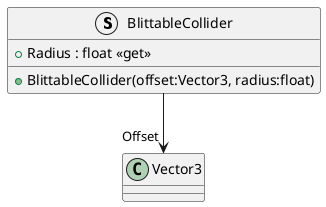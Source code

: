 @startuml
struct BlittableCollider {
    + Radius : float <<get>>
    + BlittableCollider(offset:Vector3, radius:float)
}
BlittableCollider --> "Offset" Vector3
@enduml
